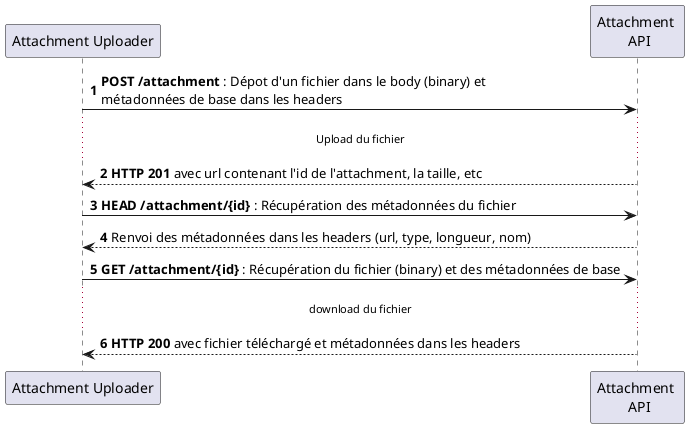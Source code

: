 @startuml
'https://plantuml.com/sequence-diagram
autonumber

"Attachment Uploader" -> "Attachment \n API" : **POST /attachment** : Dépot d'un fichier dans le body (binary) et \nmétadonnées de base dans les headers
... Upload du fichier ...
"Attachment \n API" --> "Attachment Uploader" : **HTTP 201** avec url contenant l'id de l'attachment, la taille, etc
"Attachment Uploader" -> "Attachment \n API" : **HEAD /attachment/{id}** : Récupération des métadonnées du fichier
"Attachment \n API" --> "Attachment Uploader" : Renvoi des métadonnées dans les headers (url, type, longueur, nom)
"Attachment Uploader" -> "Attachment \n API" : **GET /attachment/{id}** : Récupération du fichier (binary) et des métadonnées de base
... download du fichier ...
"Attachment \n API" --> "Attachment Uploader" : **HTTP 200** avec fichier téléchargé et métadonnées dans les headers
@enduml
